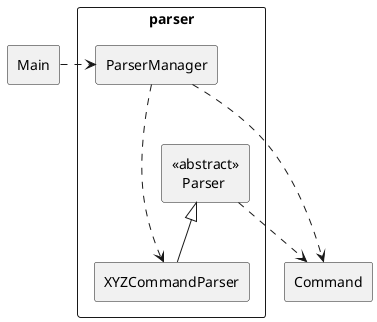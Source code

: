 @startuml
'https://plantuml.com/class-diagram

rectangle "parser" {
    rectangle "<<abstract>>\n   Parser"
    rectangle "ParserManager"
    rectangle "XYZCommandParser"
}

rectangle Main
rectangle Command

Main .> ParserManager

"<<abstract>>\n   Parser" ..> Command
"<<abstract>>\n   Parser" <|-- "XYZCommandParser"
ParserManager ...> Command
ParserManager ...> XYZCommandParser

@enduml